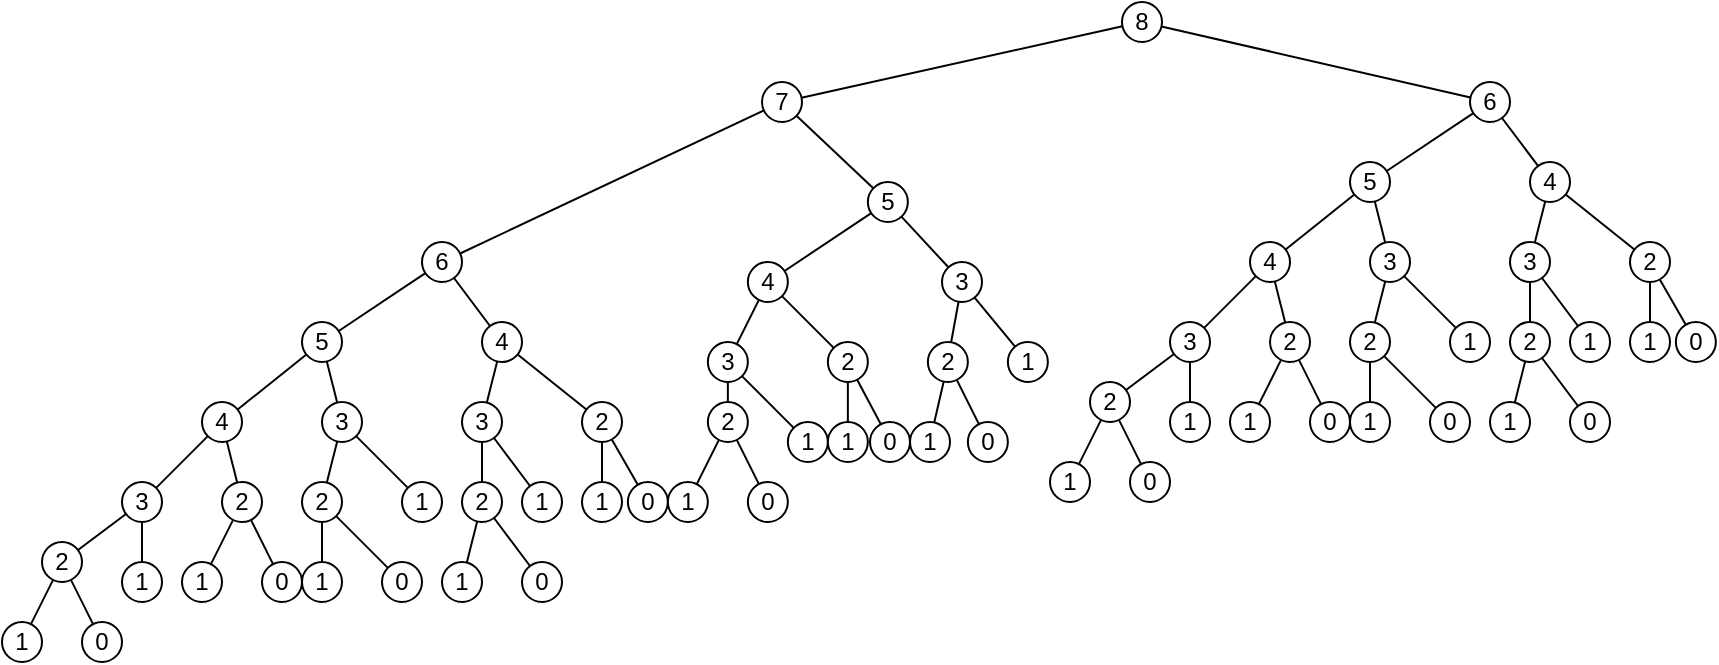 <mxfile version="14.4.4" type="device"><diagram id="DLng_saLOyk_sJmvVjoK" name="Page-1"><mxGraphModel dx="1587" dy="410" grid="1" gridSize="10" guides="1" tooltips="1" connect="1" arrows="1" fold="1" page="1" pageScale="1" pageWidth="827" pageHeight="1169" math="0" shadow="0"><root><mxCell id="0"/><mxCell id="1" parent="0"/><mxCell id="GqvybRSyc_R6Mzjsdeif-1" value="8" style="ellipse;whiteSpace=wrap;html=1;aspect=fixed;" parent="1" vertex="1"><mxGeometry x="530" width="20" height="20" as="geometry"/></mxCell><mxCell id="GqvybRSyc_R6Mzjsdeif-6" value="&lt;div&gt;7&lt;/div&gt;" style="ellipse;whiteSpace=wrap;html=1;aspect=fixed;" parent="1" vertex="1"><mxGeometry x="350" y="40" width="20" height="20" as="geometry"/></mxCell><mxCell id="GqvybRSyc_R6Mzjsdeif-9" value="" style="endArrow=none;html=1;" parent="1" source="GqvybRSyc_R6Mzjsdeif-6" target="GqvybRSyc_R6Mzjsdeif-1" edge="1"><mxGeometry width="50" height="50" relative="1" as="geometry"><mxPoint x="150" y="100" as="sourcePoint"/><mxPoint x="470" y="230" as="targetPoint"/></mxGeometry></mxCell><mxCell id="GqvybRSyc_R6Mzjsdeif-22" value="" style="endArrow=none;html=1;" parent="1" source="NjlHAJPqroxwijFEhuPY-1" target="GqvybRSyc_R6Mzjsdeif-6" edge="1"><mxGeometry width="50" height="50" relative="1" as="geometry"><mxPoint x="200" y="120" as="sourcePoint"/><mxPoint x="-10" y="220" as="targetPoint"/></mxGeometry></mxCell><mxCell id="NjlHAJPqroxwijFEhuPY-1" value="6" style="ellipse;whiteSpace=wrap;html=1;aspect=fixed;" vertex="1" parent="1"><mxGeometry x="180" y="120" width="20" height="20" as="geometry"/></mxCell><mxCell id="NjlHAJPqroxwijFEhuPY-2" value="5" style="ellipse;whiteSpace=wrap;html=1;aspect=fixed;" vertex="1" parent="1"><mxGeometry x="120" y="160" width="20" height="20" as="geometry"/></mxCell><mxCell id="NjlHAJPqroxwijFEhuPY-3" value="4" style="ellipse;whiteSpace=wrap;html=1;aspect=fixed;" vertex="1" parent="1"><mxGeometry x="70" y="200" width="20" height="20" as="geometry"/></mxCell><mxCell id="NjlHAJPqroxwijFEhuPY-4" value="3" style="ellipse;whiteSpace=wrap;html=1;aspect=fixed;" vertex="1" parent="1"><mxGeometry x="30" y="240" width="20" height="20" as="geometry"/></mxCell><mxCell id="NjlHAJPqroxwijFEhuPY-5" value="2" style="ellipse;whiteSpace=wrap;html=1;aspect=fixed;" vertex="1" parent="1"><mxGeometry x="-10" y="270" width="20" height="20" as="geometry"/></mxCell><mxCell id="NjlHAJPqroxwijFEhuPY-6" value="1" style="ellipse;whiteSpace=wrap;html=1;aspect=fixed;" vertex="1" parent="1"><mxGeometry x="-30" y="310" width="20" height="20" as="geometry"/></mxCell><mxCell id="NjlHAJPqroxwijFEhuPY-7" value="0" style="ellipse;whiteSpace=wrap;html=1;aspect=fixed;" vertex="1" parent="1"><mxGeometry x="10" y="310" width="20" height="20" as="geometry"/></mxCell><mxCell id="NjlHAJPqroxwijFEhuPY-9" value="" style="endArrow=none;html=1;" edge="1" parent="1" source="NjlHAJPqroxwijFEhuPY-2" target="NjlHAJPqroxwijFEhuPY-1"><mxGeometry width="50" height="50" relative="1" as="geometry"><mxPoint x="270" y="180" as="sourcePoint"/><mxPoint x="320" y="130" as="targetPoint"/></mxGeometry></mxCell><mxCell id="NjlHAJPqroxwijFEhuPY-10" value="" style="endArrow=none;html=1;" edge="1" parent="1" source="NjlHAJPqroxwijFEhuPY-3" target="NjlHAJPqroxwijFEhuPY-2"><mxGeometry width="50" height="50" relative="1" as="geometry"><mxPoint x="270" y="180" as="sourcePoint"/><mxPoint x="320" y="130" as="targetPoint"/></mxGeometry></mxCell><mxCell id="NjlHAJPqroxwijFEhuPY-11" value="" style="endArrow=none;html=1;" edge="1" parent="1" source="NjlHAJPqroxwijFEhuPY-4" target="NjlHAJPqroxwijFEhuPY-3"><mxGeometry width="50" height="50" relative="1" as="geometry"><mxPoint x="270" y="180" as="sourcePoint"/><mxPoint x="320" y="130" as="targetPoint"/></mxGeometry></mxCell><mxCell id="NjlHAJPqroxwijFEhuPY-12" value="" style="endArrow=none;html=1;" edge="1" parent="1" source="NjlHAJPqroxwijFEhuPY-5" target="NjlHAJPqroxwijFEhuPY-4"><mxGeometry width="50" height="50" relative="1" as="geometry"><mxPoint x="270" y="180" as="sourcePoint"/><mxPoint x="320" y="130" as="targetPoint"/></mxGeometry></mxCell><mxCell id="NjlHAJPqroxwijFEhuPY-13" value="" style="endArrow=none;html=1;" edge="1" parent="1" source="NjlHAJPqroxwijFEhuPY-6" target="NjlHAJPqroxwijFEhuPY-5"><mxGeometry width="50" height="50" relative="1" as="geometry"><mxPoint x="270" y="180" as="sourcePoint"/><mxPoint x="320" y="130" as="targetPoint"/></mxGeometry></mxCell><mxCell id="NjlHAJPqroxwijFEhuPY-14" value="" style="endArrow=none;html=1;" edge="1" parent="1" source="NjlHAJPqroxwijFEhuPY-7" target="NjlHAJPqroxwijFEhuPY-5"><mxGeometry width="50" height="50" relative="1" as="geometry"><mxPoint x="270" y="180" as="sourcePoint"/><mxPoint x="320" y="130" as="targetPoint"/></mxGeometry></mxCell><mxCell id="NjlHAJPqroxwijFEhuPY-15" value="1" style="ellipse;whiteSpace=wrap;html=1;aspect=fixed;" vertex="1" parent="1"><mxGeometry x="30" y="280" width="20" height="20" as="geometry"/></mxCell><mxCell id="NjlHAJPqroxwijFEhuPY-16" value="" style="endArrow=none;html=1;" edge="1" parent="1" source="NjlHAJPqroxwijFEhuPY-15" target="NjlHAJPqroxwijFEhuPY-4"><mxGeometry width="50" height="50" relative="1" as="geometry"><mxPoint x="270" y="180" as="sourcePoint"/><mxPoint x="320" y="130" as="targetPoint"/></mxGeometry></mxCell><mxCell id="NjlHAJPqroxwijFEhuPY-28" value="2" style="ellipse;whiteSpace=wrap;html=1;aspect=fixed;" vertex="1" parent="1"><mxGeometry x="80" y="240" width="20" height="20" as="geometry"/></mxCell><mxCell id="NjlHAJPqroxwijFEhuPY-29" value="1" style="ellipse;whiteSpace=wrap;html=1;aspect=fixed;" vertex="1" parent="1"><mxGeometry x="60" y="280" width="20" height="20" as="geometry"/></mxCell><mxCell id="NjlHAJPqroxwijFEhuPY-30" value="0" style="ellipse;whiteSpace=wrap;html=1;aspect=fixed;" vertex="1" parent="1"><mxGeometry x="100" y="280" width="20" height="20" as="geometry"/></mxCell><mxCell id="NjlHAJPqroxwijFEhuPY-31" value="" style="endArrow=none;html=1;" edge="1" source="NjlHAJPqroxwijFEhuPY-29" target="NjlHAJPqroxwijFEhuPY-28" parent="1"><mxGeometry width="50" height="50" relative="1" as="geometry"><mxPoint x="360" y="150" as="sourcePoint"/><mxPoint x="410" y="100" as="targetPoint"/></mxGeometry></mxCell><mxCell id="NjlHAJPqroxwijFEhuPY-32" value="" style="endArrow=none;html=1;" edge="1" source="NjlHAJPqroxwijFEhuPY-30" target="NjlHAJPqroxwijFEhuPY-28" parent="1"><mxGeometry width="50" height="50" relative="1" as="geometry"><mxPoint x="360" y="150" as="sourcePoint"/><mxPoint x="410" y="100" as="targetPoint"/></mxGeometry></mxCell><mxCell id="NjlHAJPqroxwijFEhuPY-33" value="" style="endArrow=none;html=1;" edge="1" parent="1" source="NjlHAJPqroxwijFEhuPY-28" target="NjlHAJPqroxwijFEhuPY-3"><mxGeometry width="50" height="50" relative="1" as="geometry"><mxPoint x="190" y="250" as="sourcePoint"/><mxPoint x="240" y="200" as="targetPoint"/></mxGeometry></mxCell><mxCell id="NjlHAJPqroxwijFEhuPY-34" value="3" style="ellipse;whiteSpace=wrap;html=1;aspect=fixed;" vertex="1" parent="1"><mxGeometry x="130" y="200" width="20" height="20" as="geometry"/></mxCell><mxCell id="NjlHAJPqroxwijFEhuPY-35" value="2" style="ellipse;whiteSpace=wrap;html=1;aspect=fixed;" vertex="1" parent="1"><mxGeometry x="120" y="240" width="20" height="20" as="geometry"/></mxCell><mxCell id="NjlHAJPqroxwijFEhuPY-36" value="1" style="ellipse;whiteSpace=wrap;html=1;aspect=fixed;" vertex="1" parent="1"><mxGeometry x="120" y="280" width="20" height="20" as="geometry"/></mxCell><mxCell id="NjlHAJPqroxwijFEhuPY-37" value="0" style="ellipse;whiteSpace=wrap;html=1;aspect=fixed;" vertex="1" parent="1"><mxGeometry x="160" y="280" width="20" height="20" as="geometry"/></mxCell><mxCell id="NjlHAJPqroxwijFEhuPY-38" value="" style="endArrow=none;html=1;" edge="1" source="NjlHAJPqroxwijFEhuPY-35" target="NjlHAJPqroxwijFEhuPY-34" parent="1"><mxGeometry width="50" height="50" relative="1" as="geometry"><mxPoint x="420" y="150" as="sourcePoint"/><mxPoint x="470" y="100" as="targetPoint"/></mxGeometry></mxCell><mxCell id="NjlHAJPqroxwijFEhuPY-39" value="" style="endArrow=none;html=1;" edge="1" source="NjlHAJPqroxwijFEhuPY-36" target="NjlHAJPqroxwijFEhuPY-35" parent="1"><mxGeometry width="50" height="50" relative="1" as="geometry"><mxPoint x="420" y="150" as="sourcePoint"/><mxPoint x="470" y="100" as="targetPoint"/></mxGeometry></mxCell><mxCell id="NjlHAJPqroxwijFEhuPY-40" value="" style="endArrow=none;html=1;" edge="1" source="NjlHAJPqroxwijFEhuPY-37" target="NjlHAJPqroxwijFEhuPY-35" parent="1"><mxGeometry width="50" height="50" relative="1" as="geometry"><mxPoint x="420" y="150" as="sourcePoint"/><mxPoint x="470" y="100" as="targetPoint"/></mxGeometry></mxCell><mxCell id="NjlHAJPqroxwijFEhuPY-41" value="1" style="ellipse;whiteSpace=wrap;html=1;aspect=fixed;" vertex="1" parent="1"><mxGeometry x="170" y="240" width="20" height="20" as="geometry"/></mxCell><mxCell id="NjlHAJPqroxwijFEhuPY-42" value="" style="endArrow=none;html=1;" edge="1" source="NjlHAJPqroxwijFEhuPY-41" target="NjlHAJPqroxwijFEhuPY-34" parent="1"><mxGeometry width="50" height="50" relative="1" as="geometry"><mxPoint x="420" y="150" as="sourcePoint"/><mxPoint x="470" y="100" as="targetPoint"/></mxGeometry></mxCell><mxCell id="NjlHAJPqroxwijFEhuPY-43" value="" style="endArrow=none;html=1;" edge="1" parent="1" source="NjlHAJPqroxwijFEhuPY-34" target="NjlHAJPqroxwijFEhuPY-2"><mxGeometry width="50" height="50" relative="1" as="geometry"><mxPoint x="190" y="250" as="sourcePoint"/><mxPoint x="240" y="200" as="targetPoint"/></mxGeometry></mxCell><mxCell id="NjlHAJPqroxwijFEhuPY-44" value="4" style="ellipse;whiteSpace=wrap;html=1;aspect=fixed;" vertex="1" parent="1"><mxGeometry x="210" y="160" width="20" height="20" as="geometry"/></mxCell><mxCell id="NjlHAJPqroxwijFEhuPY-45" value="3" style="ellipse;whiteSpace=wrap;html=1;aspect=fixed;" vertex="1" parent="1"><mxGeometry x="200" y="200" width="20" height="20" as="geometry"/></mxCell><mxCell id="NjlHAJPqroxwijFEhuPY-46" value="2" style="ellipse;whiteSpace=wrap;html=1;aspect=fixed;" vertex="1" parent="1"><mxGeometry x="200" y="240" width="20" height="20" as="geometry"/></mxCell><mxCell id="NjlHAJPqroxwijFEhuPY-47" value="1" style="ellipse;whiteSpace=wrap;html=1;aspect=fixed;" vertex="1" parent="1"><mxGeometry x="190" y="280" width="20" height="20" as="geometry"/></mxCell><mxCell id="NjlHAJPqroxwijFEhuPY-48" value="0" style="ellipse;whiteSpace=wrap;html=1;aspect=fixed;" vertex="1" parent="1"><mxGeometry x="230" y="280" width="20" height="20" as="geometry"/></mxCell><mxCell id="NjlHAJPqroxwijFEhuPY-49" value="" style="endArrow=none;html=1;" edge="1" source="NjlHAJPqroxwijFEhuPY-44" parent="1" target="NjlHAJPqroxwijFEhuPY-1"><mxGeometry width="50" height="50" relative="1" as="geometry"><mxPoint x="490" y="150" as="sourcePoint"/><mxPoint x="342.212" y="146.273" as="targetPoint"/></mxGeometry></mxCell><mxCell id="NjlHAJPqroxwijFEhuPY-50" value="" style="endArrow=none;html=1;" edge="1" source="NjlHAJPqroxwijFEhuPY-45" target="NjlHAJPqroxwijFEhuPY-44" parent="1"><mxGeometry width="50" height="50" relative="1" as="geometry"><mxPoint x="490" y="150" as="sourcePoint"/><mxPoint x="540" y="100" as="targetPoint"/></mxGeometry></mxCell><mxCell id="NjlHAJPqroxwijFEhuPY-51" value="" style="endArrow=none;html=1;" edge="1" source="NjlHAJPqroxwijFEhuPY-46" target="NjlHAJPqroxwijFEhuPY-45" parent="1"><mxGeometry width="50" height="50" relative="1" as="geometry"><mxPoint x="490" y="150" as="sourcePoint"/><mxPoint x="540" y="100" as="targetPoint"/></mxGeometry></mxCell><mxCell id="NjlHAJPqroxwijFEhuPY-52" value="" style="endArrow=none;html=1;" edge="1" source="NjlHAJPqroxwijFEhuPY-47" target="NjlHAJPqroxwijFEhuPY-46" parent="1"><mxGeometry width="50" height="50" relative="1" as="geometry"><mxPoint x="490" y="150" as="sourcePoint"/><mxPoint x="540" y="100" as="targetPoint"/></mxGeometry></mxCell><mxCell id="NjlHAJPqroxwijFEhuPY-53" value="" style="endArrow=none;html=1;" edge="1" source="NjlHAJPqroxwijFEhuPY-48" target="NjlHAJPqroxwijFEhuPY-46" parent="1"><mxGeometry width="50" height="50" relative="1" as="geometry"><mxPoint x="490" y="150" as="sourcePoint"/><mxPoint x="540" y="100" as="targetPoint"/></mxGeometry></mxCell><mxCell id="NjlHAJPqroxwijFEhuPY-54" value="1" style="ellipse;whiteSpace=wrap;html=1;aspect=fixed;" vertex="1" parent="1"><mxGeometry x="230" y="240" width="20" height="20" as="geometry"/></mxCell><mxCell id="NjlHAJPqroxwijFEhuPY-55" value="" style="endArrow=none;html=1;" edge="1" source="NjlHAJPqroxwijFEhuPY-54" target="NjlHAJPqroxwijFEhuPY-45" parent="1"><mxGeometry width="50" height="50" relative="1" as="geometry"><mxPoint x="490" y="150" as="sourcePoint"/><mxPoint x="540" y="100" as="targetPoint"/></mxGeometry></mxCell><mxCell id="NjlHAJPqroxwijFEhuPY-56" value="2" style="ellipse;whiteSpace=wrap;html=1;aspect=fixed;" vertex="1" parent="1"><mxGeometry x="260" y="200" width="20" height="20" as="geometry"/></mxCell><mxCell id="NjlHAJPqroxwijFEhuPY-57" value="1" style="ellipse;whiteSpace=wrap;html=1;aspect=fixed;" vertex="1" parent="1"><mxGeometry x="260" y="240" width="20" height="20" as="geometry"/></mxCell><mxCell id="NjlHAJPqroxwijFEhuPY-58" value="0" style="ellipse;whiteSpace=wrap;html=1;aspect=fixed;" vertex="1" parent="1"><mxGeometry x="282.93" y="240" width="20" height="20" as="geometry"/></mxCell><mxCell id="NjlHAJPqroxwijFEhuPY-59" value="" style="endArrow=none;html=1;" edge="1" source="NjlHAJPqroxwijFEhuPY-57" target="NjlHAJPqroxwijFEhuPY-56" parent="1"><mxGeometry width="50" height="50" relative="1" as="geometry"><mxPoint x="580" y="120" as="sourcePoint"/><mxPoint x="630" y="70" as="targetPoint"/></mxGeometry></mxCell><mxCell id="NjlHAJPqroxwijFEhuPY-60" value="" style="endArrow=none;html=1;" edge="1" source="NjlHAJPqroxwijFEhuPY-58" target="NjlHAJPqroxwijFEhuPY-56" parent="1"><mxGeometry width="50" height="50" relative="1" as="geometry"><mxPoint x="580" y="120" as="sourcePoint"/><mxPoint x="630" y="70" as="targetPoint"/></mxGeometry></mxCell><mxCell id="NjlHAJPqroxwijFEhuPY-61" value="" style="endArrow=none;html=1;" edge="1" source="NjlHAJPqroxwijFEhuPY-56" target="NjlHAJPqroxwijFEhuPY-44" parent="1"><mxGeometry width="50" height="50" relative="1" as="geometry"><mxPoint x="410" y="220" as="sourcePoint"/><mxPoint x="460" y="170" as="targetPoint"/></mxGeometry></mxCell><mxCell id="NjlHAJPqroxwijFEhuPY-63" value="5" style="ellipse;whiteSpace=wrap;html=1;aspect=fixed;" vertex="1" parent="1"><mxGeometry x="402.93" y="90" width="20" height="20" as="geometry"/></mxCell><mxCell id="NjlHAJPqroxwijFEhuPY-64" value="4" style="ellipse;whiteSpace=wrap;html=1;aspect=fixed;" vertex="1" parent="1"><mxGeometry x="342.93" y="130" width="20" height="20" as="geometry"/></mxCell><mxCell id="NjlHAJPqroxwijFEhuPY-65" value="3" style="ellipse;whiteSpace=wrap;html=1;aspect=fixed;" vertex="1" parent="1"><mxGeometry x="322.93" y="170" width="20" height="20" as="geometry"/></mxCell><mxCell id="NjlHAJPqroxwijFEhuPY-66" value="2" style="ellipse;whiteSpace=wrap;html=1;aspect=fixed;" vertex="1" parent="1"><mxGeometry x="322.93" y="200" width="20" height="20" as="geometry"/></mxCell><mxCell id="NjlHAJPqroxwijFEhuPY-67" value="1" style="ellipse;whiteSpace=wrap;html=1;aspect=fixed;" vertex="1" parent="1"><mxGeometry x="302.93" y="240" width="20" height="20" as="geometry"/></mxCell><mxCell id="NjlHAJPqroxwijFEhuPY-68" value="0" style="ellipse;whiteSpace=wrap;html=1;aspect=fixed;" vertex="1" parent="1"><mxGeometry x="342.93" y="240" width="20" height="20" as="geometry"/></mxCell><mxCell id="NjlHAJPqroxwijFEhuPY-69" value="" style="endArrow=none;html=1;" edge="1" source="NjlHAJPqroxwijFEhuPY-63" parent="1" target="GqvybRSyc_R6Mzjsdeif-6"><mxGeometry width="50" height="50" relative="1" as="geometry"><mxPoint x="602.93" y="110.0" as="sourcePoint"/><mxPoint x="514.609" y="65.547" as="targetPoint"/></mxGeometry></mxCell><mxCell id="NjlHAJPqroxwijFEhuPY-70" value="" style="endArrow=none;html=1;" edge="1" source="NjlHAJPqroxwijFEhuPY-64" target="NjlHAJPqroxwijFEhuPY-63" parent="1"><mxGeometry width="50" height="50" relative="1" as="geometry"><mxPoint x="602.93" y="110.0" as="sourcePoint"/><mxPoint x="652.93" y="60" as="targetPoint"/></mxGeometry></mxCell><mxCell id="NjlHAJPqroxwijFEhuPY-71" value="" style="endArrow=none;html=1;" edge="1" source="NjlHAJPqroxwijFEhuPY-65" target="NjlHAJPqroxwijFEhuPY-64" parent="1"><mxGeometry width="50" height="50" relative="1" as="geometry"><mxPoint x="602.93" y="110.0" as="sourcePoint"/><mxPoint x="652.93" y="60" as="targetPoint"/></mxGeometry></mxCell><mxCell id="NjlHAJPqroxwijFEhuPY-72" value="" style="endArrow=none;html=1;" edge="1" source="NjlHAJPqroxwijFEhuPY-66" target="NjlHAJPqroxwijFEhuPY-65" parent="1"><mxGeometry width="50" height="50" relative="1" as="geometry"><mxPoint x="602.93" y="110.0" as="sourcePoint"/><mxPoint x="652.93" y="60" as="targetPoint"/></mxGeometry></mxCell><mxCell id="NjlHAJPqroxwijFEhuPY-73" value="" style="endArrow=none;html=1;" edge="1" source="NjlHAJPqroxwijFEhuPY-67" target="NjlHAJPqroxwijFEhuPY-66" parent="1"><mxGeometry width="50" height="50" relative="1" as="geometry"><mxPoint x="602.93" y="110.0" as="sourcePoint"/><mxPoint x="652.93" y="60" as="targetPoint"/></mxGeometry></mxCell><mxCell id="NjlHAJPqroxwijFEhuPY-74" value="" style="endArrow=none;html=1;" edge="1" source="NjlHAJPqroxwijFEhuPY-68" target="NjlHAJPqroxwijFEhuPY-66" parent="1"><mxGeometry width="50" height="50" relative="1" as="geometry"><mxPoint x="602.93" y="110.0" as="sourcePoint"/><mxPoint x="652.93" y="60" as="targetPoint"/></mxGeometry></mxCell><mxCell id="NjlHAJPqroxwijFEhuPY-75" value="1" style="ellipse;whiteSpace=wrap;html=1;aspect=fixed;" vertex="1" parent="1"><mxGeometry x="362.93" y="210" width="20" height="20" as="geometry"/></mxCell><mxCell id="NjlHAJPqroxwijFEhuPY-76" value="" style="endArrow=none;html=1;" edge="1" source="NjlHAJPqroxwijFEhuPY-75" target="NjlHAJPqroxwijFEhuPY-65" parent="1"><mxGeometry width="50" height="50" relative="1" as="geometry"><mxPoint x="602.93" y="110.0" as="sourcePoint"/><mxPoint x="652.93" y="60" as="targetPoint"/></mxGeometry></mxCell><mxCell id="NjlHAJPqroxwijFEhuPY-77" value="2" style="ellipse;whiteSpace=wrap;html=1;aspect=fixed;" vertex="1" parent="1"><mxGeometry x="382.93" y="170" width="20" height="20" as="geometry"/></mxCell><mxCell id="NjlHAJPqroxwijFEhuPY-78" value="1" style="ellipse;whiteSpace=wrap;html=1;aspect=fixed;" vertex="1" parent="1"><mxGeometry x="382.93" y="210" width="20" height="20" as="geometry"/></mxCell><mxCell id="NjlHAJPqroxwijFEhuPY-79" value="0" style="ellipse;whiteSpace=wrap;html=1;aspect=fixed;" vertex="1" parent="1"><mxGeometry x="404" y="210" width="20" height="20" as="geometry"/></mxCell><mxCell id="NjlHAJPqroxwijFEhuPY-80" value="" style="endArrow=none;html=1;" edge="1" source="NjlHAJPqroxwijFEhuPY-78" target="NjlHAJPqroxwijFEhuPY-77" parent="1"><mxGeometry width="50" height="50" relative="1" as="geometry"><mxPoint x="692.93" y="80" as="sourcePoint"/><mxPoint x="742.93" y="30.0" as="targetPoint"/></mxGeometry></mxCell><mxCell id="NjlHAJPqroxwijFEhuPY-81" value="" style="endArrow=none;html=1;" edge="1" source="NjlHAJPqroxwijFEhuPY-79" target="NjlHAJPqroxwijFEhuPY-77" parent="1"><mxGeometry width="50" height="50" relative="1" as="geometry"><mxPoint x="692.93" y="80" as="sourcePoint"/><mxPoint x="742.93" y="30.0" as="targetPoint"/></mxGeometry></mxCell><mxCell id="NjlHAJPqroxwijFEhuPY-82" value="" style="endArrow=none;html=1;" edge="1" source="NjlHAJPqroxwijFEhuPY-77" target="NjlHAJPqroxwijFEhuPY-64" parent="1"><mxGeometry width="50" height="50" relative="1" as="geometry"><mxPoint x="522.93" y="180" as="sourcePoint"/><mxPoint x="572.93" y="130" as="targetPoint"/></mxGeometry></mxCell><mxCell id="NjlHAJPqroxwijFEhuPY-83" value="3" style="ellipse;whiteSpace=wrap;html=1;aspect=fixed;" vertex="1" parent="1"><mxGeometry x="440" y="130" width="20" height="20" as="geometry"/></mxCell><mxCell id="NjlHAJPqroxwijFEhuPY-84" value="2" style="ellipse;whiteSpace=wrap;html=1;aspect=fixed;" vertex="1" parent="1"><mxGeometry x="432.93" y="170" width="20" height="20" as="geometry"/></mxCell><mxCell id="NjlHAJPqroxwijFEhuPY-85" value="1" style="ellipse;whiteSpace=wrap;html=1;aspect=fixed;" vertex="1" parent="1"><mxGeometry x="424" y="210" width="20" height="20" as="geometry"/></mxCell><mxCell id="NjlHAJPqroxwijFEhuPY-86" value="0" style="ellipse;whiteSpace=wrap;html=1;aspect=fixed;" vertex="1" parent="1"><mxGeometry x="452.93" y="210" width="20" height="20" as="geometry"/></mxCell><mxCell id="NjlHAJPqroxwijFEhuPY-87" value="" style="endArrow=none;html=1;" edge="1" source="NjlHAJPqroxwijFEhuPY-84" target="NjlHAJPqroxwijFEhuPY-83" parent="1"><mxGeometry width="50" height="50" relative="1" as="geometry"><mxPoint x="752.93" y="80" as="sourcePoint"/><mxPoint x="802.93" y="30.0" as="targetPoint"/></mxGeometry></mxCell><mxCell id="NjlHAJPqroxwijFEhuPY-88" value="" style="endArrow=none;html=1;" edge="1" source="NjlHAJPqroxwijFEhuPY-85" target="NjlHAJPqroxwijFEhuPY-84" parent="1"><mxGeometry width="50" height="50" relative="1" as="geometry"><mxPoint x="752.93" y="80" as="sourcePoint"/><mxPoint x="802.93" y="30.0" as="targetPoint"/></mxGeometry></mxCell><mxCell id="NjlHAJPqroxwijFEhuPY-89" value="" style="endArrow=none;html=1;" edge="1" source="NjlHAJPqroxwijFEhuPY-86" target="NjlHAJPqroxwijFEhuPY-84" parent="1"><mxGeometry width="50" height="50" relative="1" as="geometry"><mxPoint x="752.93" y="80" as="sourcePoint"/><mxPoint x="802.93" y="30.0" as="targetPoint"/></mxGeometry></mxCell><mxCell id="NjlHAJPqroxwijFEhuPY-90" value="1" style="ellipse;whiteSpace=wrap;html=1;aspect=fixed;" vertex="1" parent="1"><mxGeometry x="472.93" y="170" width="20" height="20" as="geometry"/></mxCell><mxCell id="NjlHAJPqroxwijFEhuPY-91" value="" style="endArrow=none;html=1;" edge="1" source="NjlHAJPqroxwijFEhuPY-90" target="NjlHAJPqroxwijFEhuPY-83" parent="1"><mxGeometry width="50" height="50" relative="1" as="geometry"><mxPoint x="752.93" y="80" as="sourcePoint"/><mxPoint x="802.93" y="30.0" as="targetPoint"/></mxGeometry></mxCell><mxCell id="NjlHAJPqroxwijFEhuPY-92" value="" style="endArrow=none;html=1;" edge="1" source="NjlHAJPqroxwijFEhuPY-83" target="NjlHAJPqroxwijFEhuPY-63" parent="1"><mxGeometry width="50" height="50" relative="1" as="geometry"><mxPoint x="522.93" y="180" as="sourcePoint"/><mxPoint x="572.93" y="130" as="targetPoint"/></mxGeometry></mxCell><mxCell id="NjlHAJPqroxwijFEhuPY-94" value="6" style="ellipse;whiteSpace=wrap;html=1;aspect=fixed;" vertex="1" parent="1"><mxGeometry x="704" y="40" width="20" height="20" as="geometry"/></mxCell><mxCell id="NjlHAJPqroxwijFEhuPY-95" value="5" style="ellipse;whiteSpace=wrap;html=1;aspect=fixed;" vertex="1" parent="1"><mxGeometry x="644" y="80" width="20" height="20" as="geometry"/></mxCell><mxCell id="NjlHAJPqroxwijFEhuPY-96" value="4" style="ellipse;whiteSpace=wrap;html=1;aspect=fixed;" vertex="1" parent="1"><mxGeometry x="594" y="120" width="20" height="20" as="geometry"/></mxCell><mxCell id="NjlHAJPqroxwijFEhuPY-97" value="3" style="ellipse;whiteSpace=wrap;html=1;aspect=fixed;" vertex="1" parent="1"><mxGeometry x="554" y="160" width="20" height="20" as="geometry"/></mxCell><mxCell id="NjlHAJPqroxwijFEhuPY-98" value="2" style="ellipse;whiteSpace=wrap;html=1;aspect=fixed;" vertex="1" parent="1"><mxGeometry x="514" y="190" width="20" height="20" as="geometry"/></mxCell><mxCell id="NjlHAJPqroxwijFEhuPY-99" value="1" style="ellipse;whiteSpace=wrap;html=1;aspect=fixed;" vertex="1" parent="1"><mxGeometry x="494" y="230" width="20" height="20" as="geometry"/></mxCell><mxCell id="NjlHAJPqroxwijFEhuPY-100" value="0" style="ellipse;whiteSpace=wrap;html=1;aspect=fixed;" vertex="1" parent="1"><mxGeometry x="534" y="230" width="20" height="20" as="geometry"/></mxCell><mxCell id="NjlHAJPqroxwijFEhuPY-101" value="" style="endArrow=none;html=1;" edge="1" source="NjlHAJPqroxwijFEhuPY-95" target="NjlHAJPqroxwijFEhuPY-94" parent="1"><mxGeometry width="50" height="50" relative="1" as="geometry"><mxPoint x="794" y="100" as="sourcePoint"/><mxPoint x="844" y="50" as="targetPoint"/></mxGeometry></mxCell><mxCell id="NjlHAJPqroxwijFEhuPY-102" value="" style="endArrow=none;html=1;" edge="1" source="NjlHAJPqroxwijFEhuPY-96" target="NjlHAJPqroxwijFEhuPY-95" parent="1"><mxGeometry width="50" height="50" relative="1" as="geometry"><mxPoint x="794" y="100" as="sourcePoint"/><mxPoint x="844" y="50" as="targetPoint"/></mxGeometry></mxCell><mxCell id="NjlHAJPqroxwijFEhuPY-103" value="" style="endArrow=none;html=1;" edge="1" source="NjlHAJPqroxwijFEhuPY-97" target="NjlHAJPqroxwijFEhuPY-96" parent="1"><mxGeometry width="50" height="50" relative="1" as="geometry"><mxPoint x="794" y="100" as="sourcePoint"/><mxPoint x="844" y="50" as="targetPoint"/></mxGeometry></mxCell><mxCell id="NjlHAJPqroxwijFEhuPY-104" value="" style="endArrow=none;html=1;" edge="1" source="NjlHAJPqroxwijFEhuPY-98" target="NjlHAJPqroxwijFEhuPY-97" parent="1"><mxGeometry width="50" height="50" relative="1" as="geometry"><mxPoint x="794" y="100" as="sourcePoint"/><mxPoint x="844" y="50" as="targetPoint"/></mxGeometry></mxCell><mxCell id="NjlHAJPqroxwijFEhuPY-105" value="" style="endArrow=none;html=1;" edge="1" source="NjlHAJPqroxwijFEhuPY-99" target="NjlHAJPqroxwijFEhuPY-98" parent="1"><mxGeometry width="50" height="50" relative="1" as="geometry"><mxPoint x="794" y="100" as="sourcePoint"/><mxPoint x="844" y="50" as="targetPoint"/></mxGeometry></mxCell><mxCell id="NjlHAJPqroxwijFEhuPY-106" value="" style="endArrow=none;html=1;" edge="1" source="NjlHAJPqroxwijFEhuPY-100" target="NjlHAJPqroxwijFEhuPY-98" parent="1"><mxGeometry width="50" height="50" relative="1" as="geometry"><mxPoint x="794" y="100" as="sourcePoint"/><mxPoint x="844" y="50" as="targetPoint"/></mxGeometry></mxCell><mxCell id="NjlHAJPqroxwijFEhuPY-107" value="1" style="ellipse;whiteSpace=wrap;html=1;aspect=fixed;" vertex="1" parent="1"><mxGeometry x="554" y="200" width="20" height="20" as="geometry"/></mxCell><mxCell id="NjlHAJPqroxwijFEhuPY-108" value="" style="endArrow=none;html=1;" edge="1" source="NjlHAJPqroxwijFEhuPY-107" target="NjlHAJPqroxwijFEhuPY-97" parent="1"><mxGeometry width="50" height="50" relative="1" as="geometry"><mxPoint x="794" y="100" as="sourcePoint"/><mxPoint x="844" y="50" as="targetPoint"/></mxGeometry></mxCell><mxCell id="NjlHAJPqroxwijFEhuPY-109" value="2" style="ellipse;whiteSpace=wrap;html=1;aspect=fixed;" vertex="1" parent="1"><mxGeometry x="604" y="160" width="20" height="20" as="geometry"/></mxCell><mxCell id="NjlHAJPqroxwijFEhuPY-110" value="1" style="ellipse;whiteSpace=wrap;html=1;aspect=fixed;" vertex="1" parent="1"><mxGeometry x="584" y="200" width="20" height="20" as="geometry"/></mxCell><mxCell id="NjlHAJPqroxwijFEhuPY-111" value="0" style="ellipse;whiteSpace=wrap;html=1;aspect=fixed;" vertex="1" parent="1"><mxGeometry x="624" y="200" width="20" height="20" as="geometry"/></mxCell><mxCell id="NjlHAJPqroxwijFEhuPY-112" value="" style="endArrow=none;html=1;" edge="1" source="NjlHAJPqroxwijFEhuPY-110" target="NjlHAJPqroxwijFEhuPY-109" parent="1"><mxGeometry width="50" height="50" relative="1" as="geometry"><mxPoint x="884" y="70" as="sourcePoint"/><mxPoint x="934" y="20" as="targetPoint"/></mxGeometry></mxCell><mxCell id="NjlHAJPqroxwijFEhuPY-113" value="" style="endArrow=none;html=1;" edge="1" source="NjlHAJPqroxwijFEhuPY-111" target="NjlHAJPqroxwijFEhuPY-109" parent="1"><mxGeometry width="50" height="50" relative="1" as="geometry"><mxPoint x="884" y="70" as="sourcePoint"/><mxPoint x="934" y="20" as="targetPoint"/></mxGeometry></mxCell><mxCell id="NjlHAJPqroxwijFEhuPY-114" value="" style="endArrow=none;html=1;" edge="1" source="NjlHAJPqroxwijFEhuPY-109" target="NjlHAJPqroxwijFEhuPY-96" parent="1"><mxGeometry width="50" height="50" relative="1" as="geometry"><mxPoint x="714" y="170" as="sourcePoint"/><mxPoint x="764" y="120" as="targetPoint"/></mxGeometry></mxCell><mxCell id="NjlHAJPqroxwijFEhuPY-115" value="3" style="ellipse;whiteSpace=wrap;html=1;aspect=fixed;" vertex="1" parent="1"><mxGeometry x="654" y="120" width="20" height="20" as="geometry"/></mxCell><mxCell id="NjlHAJPqroxwijFEhuPY-116" value="2" style="ellipse;whiteSpace=wrap;html=1;aspect=fixed;" vertex="1" parent="1"><mxGeometry x="644" y="160" width="20" height="20" as="geometry"/></mxCell><mxCell id="NjlHAJPqroxwijFEhuPY-117" value="1" style="ellipse;whiteSpace=wrap;html=1;aspect=fixed;" vertex="1" parent="1"><mxGeometry x="644" y="200" width="20" height="20" as="geometry"/></mxCell><mxCell id="NjlHAJPqroxwijFEhuPY-118" value="0" style="ellipse;whiteSpace=wrap;html=1;aspect=fixed;" vertex="1" parent="1"><mxGeometry x="684" y="200" width="20" height="20" as="geometry"/></mxCell><mxCell id="NjlHAJPqroxwijFEhuPY-119" value="" style="endArrow=none;html=1;" edge="1" source="NjlHAJPqroxwijFEhuPY-116" target="NjlHAJPqroxwijFEhuPY-115" parent="1"><mxGeometry width="50" height="50" relative="1" as="geometry"><mxPoint x="944" y="70" as="sourcePoint"/><mxPoint x="994" y="20" as="targetPoint"/></mxGeometry></mxCell><mxCell id="NjlHAJPqroxwijFEhuPY-120" value="" style="endArrow=none;html=1;" edge="1" source="NjlHAJPqroxwijFEhuPY-117" target="NjlHAJPqroxwijFEhuPY-116" parent="1"><mxGeometry width="50" height="50" relative="1" as="geometry"><mxPoint x="944" y="70" as="sourcePoint"/><mxPoint x="994" y="20" as="targetPoint"/></mxGeometry></mxCell><mxCell id="NjlHAJPqroxwijFEhuPY-121" value="" style="endArrow=none;html=1;" edge="1" source="NjlHAJPqroxwijFEhuPY-118" target="NjlHAJPqroxwijFEhuPY-116" parent="1"><mxGeometry width="50" height="50" relative="1" as="geometry"><mxPoint x="944" y="70" as="sourcePoint"/><mxPoint x="994" y="20" as="targetPoint"/></mxGeometry></mxCell><mxCell id="NjlHAJPqroxwijFEhuPY-122" value="1" style="ellipse;whiteSpace=wrap;html=1;aspect=fixed;" vertex="1" parent="1"><mxGeometry x="694" y="160" width="20" height="20" as="geometry"/></mxCell><mxCell id="NjlHAJPqroxwijFEhuPY-123" value="" style="endArrow=none;html=1;" edge="1" source="NjlHAJPqroxwijFEhuPY-122" target="NjlHAJPqroxwijFEhuPY-115" parent="1"><mxGeometry width="50" height="50" relative="1" as="geometry"><mxPoint x="944" y="70" as="sourcePoint"/><mxPoint x="994" y="20" as="targetPoint"/></mxGeometry></mxCell><mxCell id="NjlHAJPqroxwijFEhuPY-124" value="" style="endArrow=none;html=1;" edge="1" source="NjlHAJPqroxwijFEhuPY-115" target="NjlHAJPqroxwijFEhuPY-95" parent="1"><mxGeometry width="50" height="50" relative="1" as="geometry"><mxPoint x="714" y="170" as="sourcePoint"/><mxPoint x="764" y="120" as="targetPoint"/></mxGeometry></mxCell><mxCell id="NjlHAJPqroxwijFEhuPY-125" value="4" style="ellipse;whiteSpace=wrap;html=1;aspect=fixed;" vertex="1" parent="1"><mxGeometry x="734" y="80" width="20" height="20" as="geometry"/></mxCell><mxCell id="NjlHAJPqroxwijFEhuPY-126" value="3" style="ellipse;whiteSpace=wrap;html=1;aspect=fixed;" vertex="1" parent="1"><mxGeometry x="724" y="120" width="20" height="20" as="geometry"/></mxCell><mxCell id="NjlHAJPqroxwijFEhuPY-127" value="2" style="ellipse;whiteSpace=wrap;html=1;aspect=fixed;" vertex="1" parent="1"><mxGeometry x="724" y="160" width="20" height="20" as="geometry"/></mxCell><mxCell id="NjlHAJPqroxwijFEhuPY-128" value="1" style="ellipse;whiteSpace=wrap;html=1;aspect=fixed;" vertex="1" parent="1"><mxGeometry x="714" y="200" width="20" height="20" as="geometry"/></mxCell><mxCell id="NjlHAJPqroxwijFEhuPY-129" value="0" style="ellipse;whiteSpace=wrap;html=1;aspect=fixed;" vertex="1" parent="1"><mxGeometry x="754" y="200" width="20" height="20" as="geometry"/></mxCell><mxCell id="NjlHAJPqroxwijFEhuPY-130" value="" style="endArrow=none;html=1;" edge="1" source="NjlHAJPqroxwijFEhuPY-125" target="NjlHAJPqroxwijFEhuPY-94" parent="1"><mxGeometry width="50" height="50" relative="1" as="geometry"><mxPoint x="1014" y="70" as="sourcePoint"/><mxPoint x="866.212" y="66.273" as="targetPoint"/></mxGeometry></mxCell><mxCell id="NjlHAJPqroxwijFEhuPY-131" value="" style="endArrow=none;html=1;" edge="1" source="NjlHAJPqroxwijFEhuPY-126" target="NjlHAJPqroxwijFEhuPY-125" parent="1"><mxGeometry width="50" height="50" relative="1" as="geometry"><mxPoint x="1014" y="70" as="sourcePoint"/><mxPoint x="1064" y="20" as="targetPoint"/></mxGeometry></mxCell><mxCell id="NjlHAJPqroxwijFEhuPY-132" value="" style="endArrow=none;html=1;" edge="1" source="NjlHAJPqroxwijFEhuPY-127" target="NjlHAJPqroxwijFEhuPY-126" parent="1"><mxGeometry width="50" height="50" relative="1" as="geometry"><mxPoint x="1014" y="70" as="sourcePoint"/><mxPoint x="1064" y="20" as="targetPoint"/></mxGeometry></mxCell><mxCell id="NjlHAJPqroxwijFEhuPY-133" value="" style="endArrow=none;html=1;" edge="1" source="NjlHAJPqroxwijFEhuPY-128" target="NjlHAJPqroxwijFEhuPY-127" parent="1"><mxGeometry width="50" height="50" relative="1" as="geometry"><mxPoint x="1014" y="70" as="sourcePoint"/><mxPoint x="1064" y="20" as="targetPoint"/></mxGeometry></mxCell><mxCell id="NjlHAJPqroxwijFEhuPY-134" value="" style="endArrow=none;html=1;" edge="1" source="NjlHAJPqroxwijFEhuPY-129" target="NjlHAJPqroxwijFEhuPY-127" parent="1"><mxGeometry width="50" height="50" relative="1" as="geometry"><mxPoint x="1014" y="70" as="sourcePoint"/><mxPoint x="1064" y="20" as="targetPoint"/></mxGeometry></mxCell><mxCell id="NjlHAJPqroxwijFEhuPY-135" value="1" style="ellipse;whiteSpace=wrap;html=1;aspect=fixed;" vertex="1" parent="1"><mxGeometry x="754" y="160" width="20" height="20" as="geometry"/></mxCell><mxCell id="NjlHAJPqroxwijFEhuPY-136" value="" style="endArrow=none;html=1;" edge="1" source="NjlHAJPqroxwijFEhuPY-135" target="NjlHAJPqroxwijFEhuPY-126" parent="1"><mxGeometry width="50" height="50" relative="1" as="geometry"><mxPoint x="1014" y="70" as="sourcePoint"/><mxPoint x="1064" y="20" as="targetPoint"/></mxGeometry></mxCell><mxCell id="NjlHAJPqroxwijFEhuPY-137" value="2" style="ellipse;whiteSpace=wrap;html=1;aspect=fixed;" vertex="1" parent="1"><mxGeometry x="784" y="120" width="20" height="20" as="geometry"/></mxCell><mxCell id="NjlHAJPqroxwijFEhuPY-138" value="1" style="ellipse;whiteSpace=wrap;html=1;aspect=fixed;" vertex="1" parent="1"><mxGeometry x="784" y="160" width="20" height="20" as="geometry"/></mxCell><mxCell id="NjlHAJPqroxwijFEhuPY-139" value="0" style="ellipse;whiteSpace=wrap;html=1;aspect=fixed;" vertex="1" parent="1"><mxGeometry x="806.93" y="160" width="20" height="20" as="geometry"/></mxCell><mxCell id="NjlHAJPqroxwijFEhuPY-140" value="" style="endArrow=none;html=1;" edge="1" source="NjlHAJPqroxwijFEhuPY-138" target="NjlHAJPqroxwijFEhuPY-137" parent="1"><mxGeometry width="50" height="50" relative="1" as="geometry"><mxPoint x="1104" y="40" as="sourcePoint"/><mxPoint x="1154" y="-10" as="targetPoint"/></mxGeometry></mxCell><mxCell id="NjlHAJPqroxwijFEhuPY-141" value="" style="endArrow=none;html=1;" edge="1" source="NjlHAJPqroxwijFEhuPY-139" target="NjlHAJPqroxwijFEhuPY-137" parent="1"><mxGeometry width="50" height="50" relative="1" as="geometry"><mxPoint x="1104" y="40" as="sourcePoint"/><mxPoint x="1154" y="-10" as="targetPoint"/></mxGeometry></mxCell><mxCell id="NjlHAJPqroxwijFEhuPY-142" value="" style="endArrow=none;html=1;" edge="1" source="NjlHAJPqroxwijFEhuPY-137" target="NjlHAJPqroxwijFEhuPY-125" parent="1"><mxGeometry width="50" height="50" relative="1" as="geometry"><mxPoint x="934" y="140" as="sourcePoint"/><mxPoint x="984" y="90" as="targetPoint"/></mxGeometry></mxCell><mxCell id="NjlHAJPqroxwijFEhuPY-143" value="" style="endArrow=none;html=1;" edge="1" parent="1" source="NjlHAJPqroxwijFEhuPY-94" target="GqvybRSyc_R6Mzjsdeif-1"><mxGeometry width="50" height="50" relative="1" as="geometry"><mxPoint x="500" y="210" as="sourcePoint"/><mxPoint x="550" y="160" as="targetPoint"/></mxGeometry></mxCell></root></mxGraphModel></diagram></mxfile>